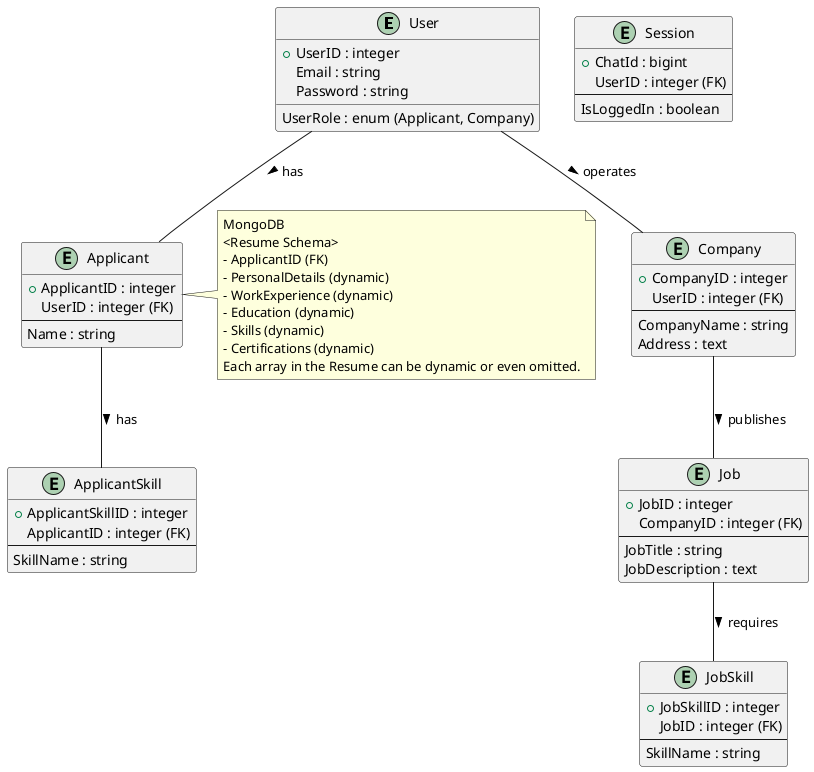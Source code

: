 @startuml

' Define entities for relational database
entity "User" as user {
  +UserID : integer
  Email : string
  Password : string
  UserRole : enum (Applicant, Company)
}

entity "Applicant" as profile {
  +ApplicantID : integer
  UserID : integer (FK)
  ---
  Name : string
}

entity "Company" as company {
  +CompanyID : integer
  UserID : integer (FK)
  ---
  CompanyName : string
  Address : text
}

entity "Job" as job {
  +JobID : integer
  CompanyID : integer (FK)
  ---
  JobTitle : string
  JobDescription : text
}

entity "ApplicantSkill" as applicantSkill {
  +ApplicantSkillID : integer
  ApplicantID : integer (FK)
  ---
  SkillName : string
}

entity "JobSkill" as jobSkill {
  +JobSkillID : integer
  JobID : integer (FK)
  ---
  SkillName : string
}

entity "Session" as session {
  +ChatId : bigint
  UserID : integer (FK)
  ---
  IsLoggedIn : boolean
}

' Specify the relationship between entities
user -- profile : "has >"
user -- company : "operates >"
company -- job : "publishes >"
profile -- applicantSkill : "has >"
job -- jobSkill : "requires >"

' MongoDB components
note right of profile : MongoDB\n<Resume Schema>\n- ApplicantID (FK)\n- PersonalDetails (dynamic)\n- WorkExperience (dynamic)\n- Education (dynamic)\n- Skills (dynamic)\n- Certifications (dynamic)\nEach array in the Resume can be dynamic or even omitted.

@enduml
